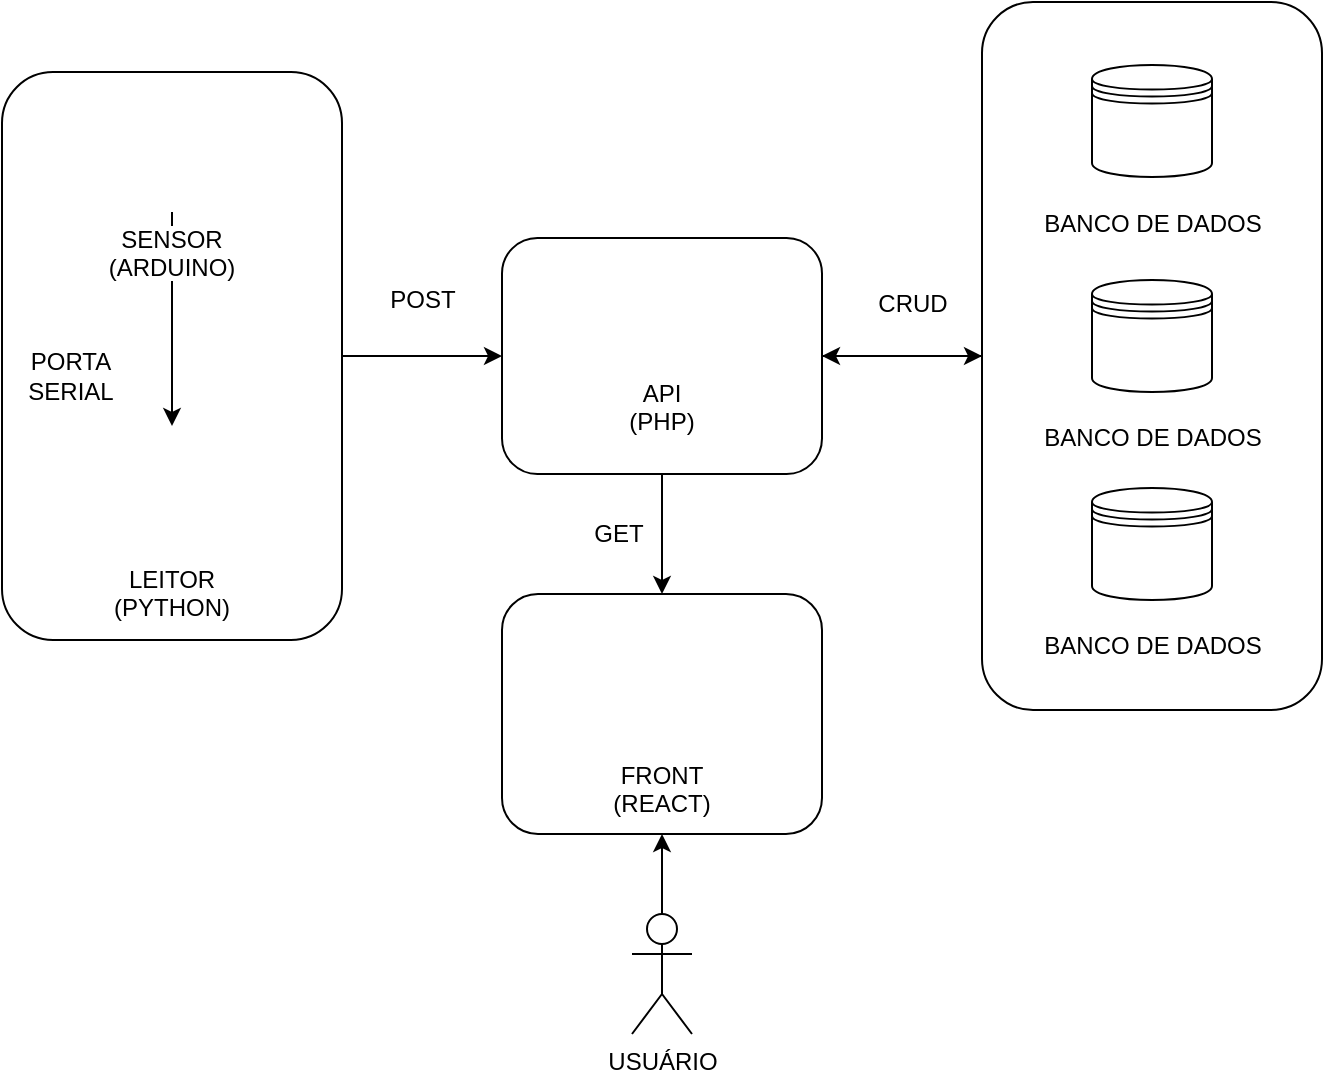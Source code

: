 <mxfile version="12.3.0" type="device" pages="1"><diagram id="-ZEMn785uUyz6y6huyyZ" name="Page-1"><mxGraphModel dx="1021" dy="580" grid="1" gridSize="10" guides="1" tooltips="1" connect="1" arrows="1" fold="1" page="1" pageScale="1" pageWidth="827" pageHeight="1169" math="0" shadow="0"><root><mxCell id="0"/><mxCell id="1" parent="0"/><mxCell id="XnwJEto1vAk6G4n5z8wd-30" style="edgeStyle=orthogonalEdgeStyle;rounded=0;orthogonalLoop=1;jettySize=auto;html=1;exitX=1;exitY=0.5;exitDx=0;exitDy=0;entryX=0;entryY=0.5;entryDx=0;entryDy=0;" edge="1" parent="1" source="XnwJEto1vAk6G4n5z8wd-2" target="XnwJEto1vAk6G4n5z8wd-5"><mxGeometry relative="1" as="geometry"/></mxCell><mxCell id="XnwJEto1vAk6G4n5z8wd-2" value="" style="rounded=1;whiteSpace=wrap;html=1;" vertex="1" parent="1"><mxGeometry x="110" y="79" width="170" height="284" as="geometry"/></mxCell><mxCell id="XnwJEto1vAk6G4n5z8wd-3" value="" style="rounded=1;whiteSpace=wrap;html=1;" vertex="1" parent="1"><mxGeometry x="360" y="340" width="160" height="120" as="geometry"/></mxCell><mxCell id="XnwJEto1vAk6G4n5z8wd-8" style="edgeStyle=orthogonalEdgeStyle;rounded=0;orthogonalLoop=1;jettySize=auto;html=1;exitX=0.5;exitY=1;exitDx=0;exitDy=0;entryX=0.5;entryY=0;entryDx=0;entryDy=0;" edge="1" parent="1" source="XnwJEto1vAk6G4n5z8wd-5" target="XnwJEto1vAk6G4n5z8wd-3"><mxGeometry relative="1" as="geometry"/></mxCell><mxCell id="XnwJEto1vAk6G4n5z8wd-9" value="GET" style="text;html=1;align=center;verticalAlign=middle;resizable=0;points=[];;labelBackgroundColor=#ffffff;" vertex="1" connectable="0" parent="XnwJEto1vAk6G4n5z8wd-8"><mxGeometry x="0.218" y="2" relative="1" as="geometry"><mxPoint x="-24" y="-7" as="offset"/></mxGeometry></mxCell><mxCell id="XnwJEto1vAk6G4n5z8wd-36" style="edgeStyle=orthogonalEdgeStyle;rounded=0;orthogonalLoop=1;jettySize=auto;html=1;exitX=1;exitY=0.5;exitDx=0;exitDy=0;entryX=0;entryY=0.5;entryDx=0;entryDy=0;" edge="1" parent="1" source="XnwJEto1vAk6G4n5z8wd-5" target="XnwJEto1vAk6G4n5z8wd-6"><mxGeometry relative="1" as="geometry"/></mxCell><mxCell id="XnwJEto1vAk6G4n5z8wd-5" value="" style="rounded=1;whiteSpace=wrap;html=1;" vertex="1" parent="1"><mxGeometry x="360" y="162" width="160" height="118" as="geometry"/></mxCell><mxCell id="XnwJEto1vAk6G4n5z8wd-37" style="edgeStyle=orthogonalEdgeStyle;rounded=0;orthogonalLoop=1;jettySize=auto;html=1;exitX=0;exitY=0.5;exitDx=0;exitDy=0;" edge="1" parent="1" source="XnwJEto1vAk6G4n5z8wd-6" target="XnwJEto1vAk6G4n5z8wd-5"><mxGeometry relative="1" as="geometry"/></mxCell><mxCell id="XnwJEto1vAk6G4n5z8wd-6" value="" style="rounded=1;whiteSpace=wrap;html=1;" vertex="1" parent="1"><mxGeometry x="600" y="44" width="170" height="354" as="geometry"/></mxCell><mxCell id="XnwJEto1vAk6G4n5z8wd-11" value="POST" style="text;html=1;align=center;verticalAlign=middle;resizable=0;points=[];;autosize=1;" vertex="1" parent="1"><mxGeometry x="295" y="183" width="50" height="20" as="geometry"/></mxCell><mxCell id="XnwJEto1vAk6G4n5z8wd-15" value="API&#10;(PHP)" style="shape=image;verticalLabelPosition=bottom;labelBackgroundColor=#ffffff;verticalAlign=top;aspect=fixed;imageAspect=0;image=https://upload.wikimedia.org/wikipedia/commons/thumb/2/27/PHP-logo.svg/711px-PHP-logo.svg.png;" vertex="1" parent="1"><mxGeometry x="400" y="183" width="80" height="43" as="geometry"/></mxCell><mxCell id="XnwJEto1vAk6G4n5z8wd-16" value="LEITOR&#10;(PYTHON)" style="shape=image;verticalLabelPosition=bottom;labelBackgroundColor=#ffffff;verticalAlign=top;aspect=fixed;imageAspect=0;image=https://storage.needpix.com/rsynced_images/language-2024210_1280.png;" vertex="1" parent="1"><mxGeometry x="163.5" y="256" width="63" height="63" as="geometry"/></mxCell><mxCell id="XnwJEto1vAk6G4n5z8wd-22" value="PORTA&lt;br&gt;SERIAL" style="text;html=1;align=center;verticalAlign=middle;resizable=0;points=[];;autosize=1;" vertex="1" parent="1"><mxGeometry x="113.5" y="216" width="60" height="30" as="geometry"/></mxCell><mxCell id="XnwJEto1vAk6G4n5z8wd-26" style="edgeStyle=orthogonalEdgeStyle;rounded=0;orthogonalLoop=1;jettySize=auto;html=1;exitX=0.5;exitY=1;exitDx=0;exitDy=0;entryX=0.5;entryY=0;entryDx=0;entryDy=0;" edge="1" parent="1" source="XnwJEto1vAk6G4n5z8wd-23" target="XnwJEto1vAk6G4n5z8wd-16"><mxGeometry relative="1" as="geometry"/></mxCell><mxCell id="XnwJEto1vAk6G4n5z8wd-23" value="SENSOR&#10;(ARDUINO)" style="shape=image;verticalLabelPosition=bottom;labelBackgroundColor=#ffffff;verticalAlign=top;aspect=fixed;imageAspect=0;image=https://upload.wikimedia.org/wikipedia/commons/thumb/8/87/Arduino_Logo.svg/720px-Arduino_Logo.svg.png;" vertex="1" parent="1"><mxGeometry x="163.5" y="106" width="63" height="43" as="geometry"/></mxCell><mxCell id="XnwJEto1vAk6G4n5z8wd-28" value="FRONT&#10;(REACT)" style="shape=image;verticalLabelPosition=bottom;labelBackgroundColor=#ffffff;verticalAlign=top;aspect=fixed;imageAspect=0;image=https://upload.wikimedia.org/wikipedia/commons/a/a7/React-icon.svg;" vertex="1" parent="1"><mxGeometry x="400" y="360" width="80" height="57" as="geometry"/></mxCell><mxCell id="XnwJEto1vAk6G4n5z8wd-38" value="CRUD" style="text;html=1;align=center;verticalAlign=middle;resizable=0;points=[];;autosize=1;" vertex="1" parent="1"><mxGeometry x="540" y="184.5" width="50" height="20" as="geometry"/></mxCell><mxCell id="XnwJEto1vAk6G4n5z8wd-40" style="edgeStyle=orthogonalEdgeStyle;rounded=0;orthogonalLoop=1;jettySize=auto;html=1;exitX=0.5;exitY=0;exitDx=0;exitDy=0;exitPerimeter=0;entryX=0.5;entryY=1;entryDx=0;entryDy=0;" edge="1" parent="1" source="XnwJEto1vAk6G4n5z8wd-39" target="XnwJEto1vAk6G4n5z8wd-3"><mxGeometry relative="1" as="geometry"/></mxCell><mxCell id="XnwJEto1vAk6G4n5z8wd-39" value="USUÁRIO" style="shape=umlActor;verticalLabelPosition=bottom;labelBackgroundColor=#ffffff;verticalAlign=top;html=1;" vertex="1" parent="1"><mxGeometry x="425" y="500" width="30" height="60" as="geometry"/></mxCell><mxCell id="XnwJEto1vAk6G4n5z8wd-42" value="" style="shape=datastore;whiteSpace=wrap;html=1;" vertex="1" parent="1"><mxGeometry x="655" y="75.5" width="60" height="56" as="geometry"/></mxCell><mxCell id="XnwJEto1vAk6G4n5z8wd-43" value="BANCO DE DADOS" style="text;html=1;align=center;verticalAlign=middle;resizable=0;points=[];;autosize=1;" vertex="1" parent="1"><mxGeometry x="625" y="144.5" width="120" height="20" as="geometry"/></mxCell><mxCell id="XnwJEto1vAk6G4n5z8wd-46" value="" style="shape=datastore;whiteSpace=wrap;html=1;" vertex="1" parent="1"><mxGeometry x="655" y="183" width="60" height="56" as="geometry"/></mxCell><mxCell id="XnwJEto1vAk6G4n5z8wd-47" value="BANCO DE DADOS" style="text;html=1;align=center;verticalAlign=middle;resizable=0;points=[];;autosize=1;" vertex="1" parent="1"><mxGeometry x="625" y="252" width="120" height="20" as="geometry"/></mxCell><mxCell id="XnwJEto1vAk6G4n5z8wd-48" value="" style="shape=datastore;whiteSpace=wrap;html=1;" vertex="1" parent="1"><mxGeometry x="655" y="287" width="60" height="56" as="geometry"/></mxCell><mxCell id="XnwJEto1vAk6G4n5z8wd-49" value="BANCO DE DADOS" style="text;html=1;align=center;verticalAlign=middle;resizable=0;points=[];;autosize=1;" vertex="1" parent="1"><mxGeometry x="625" y="356" width="120" height="20" as="geometry"/></mxCell></root></mxGraphModel></diagram></mxfile>